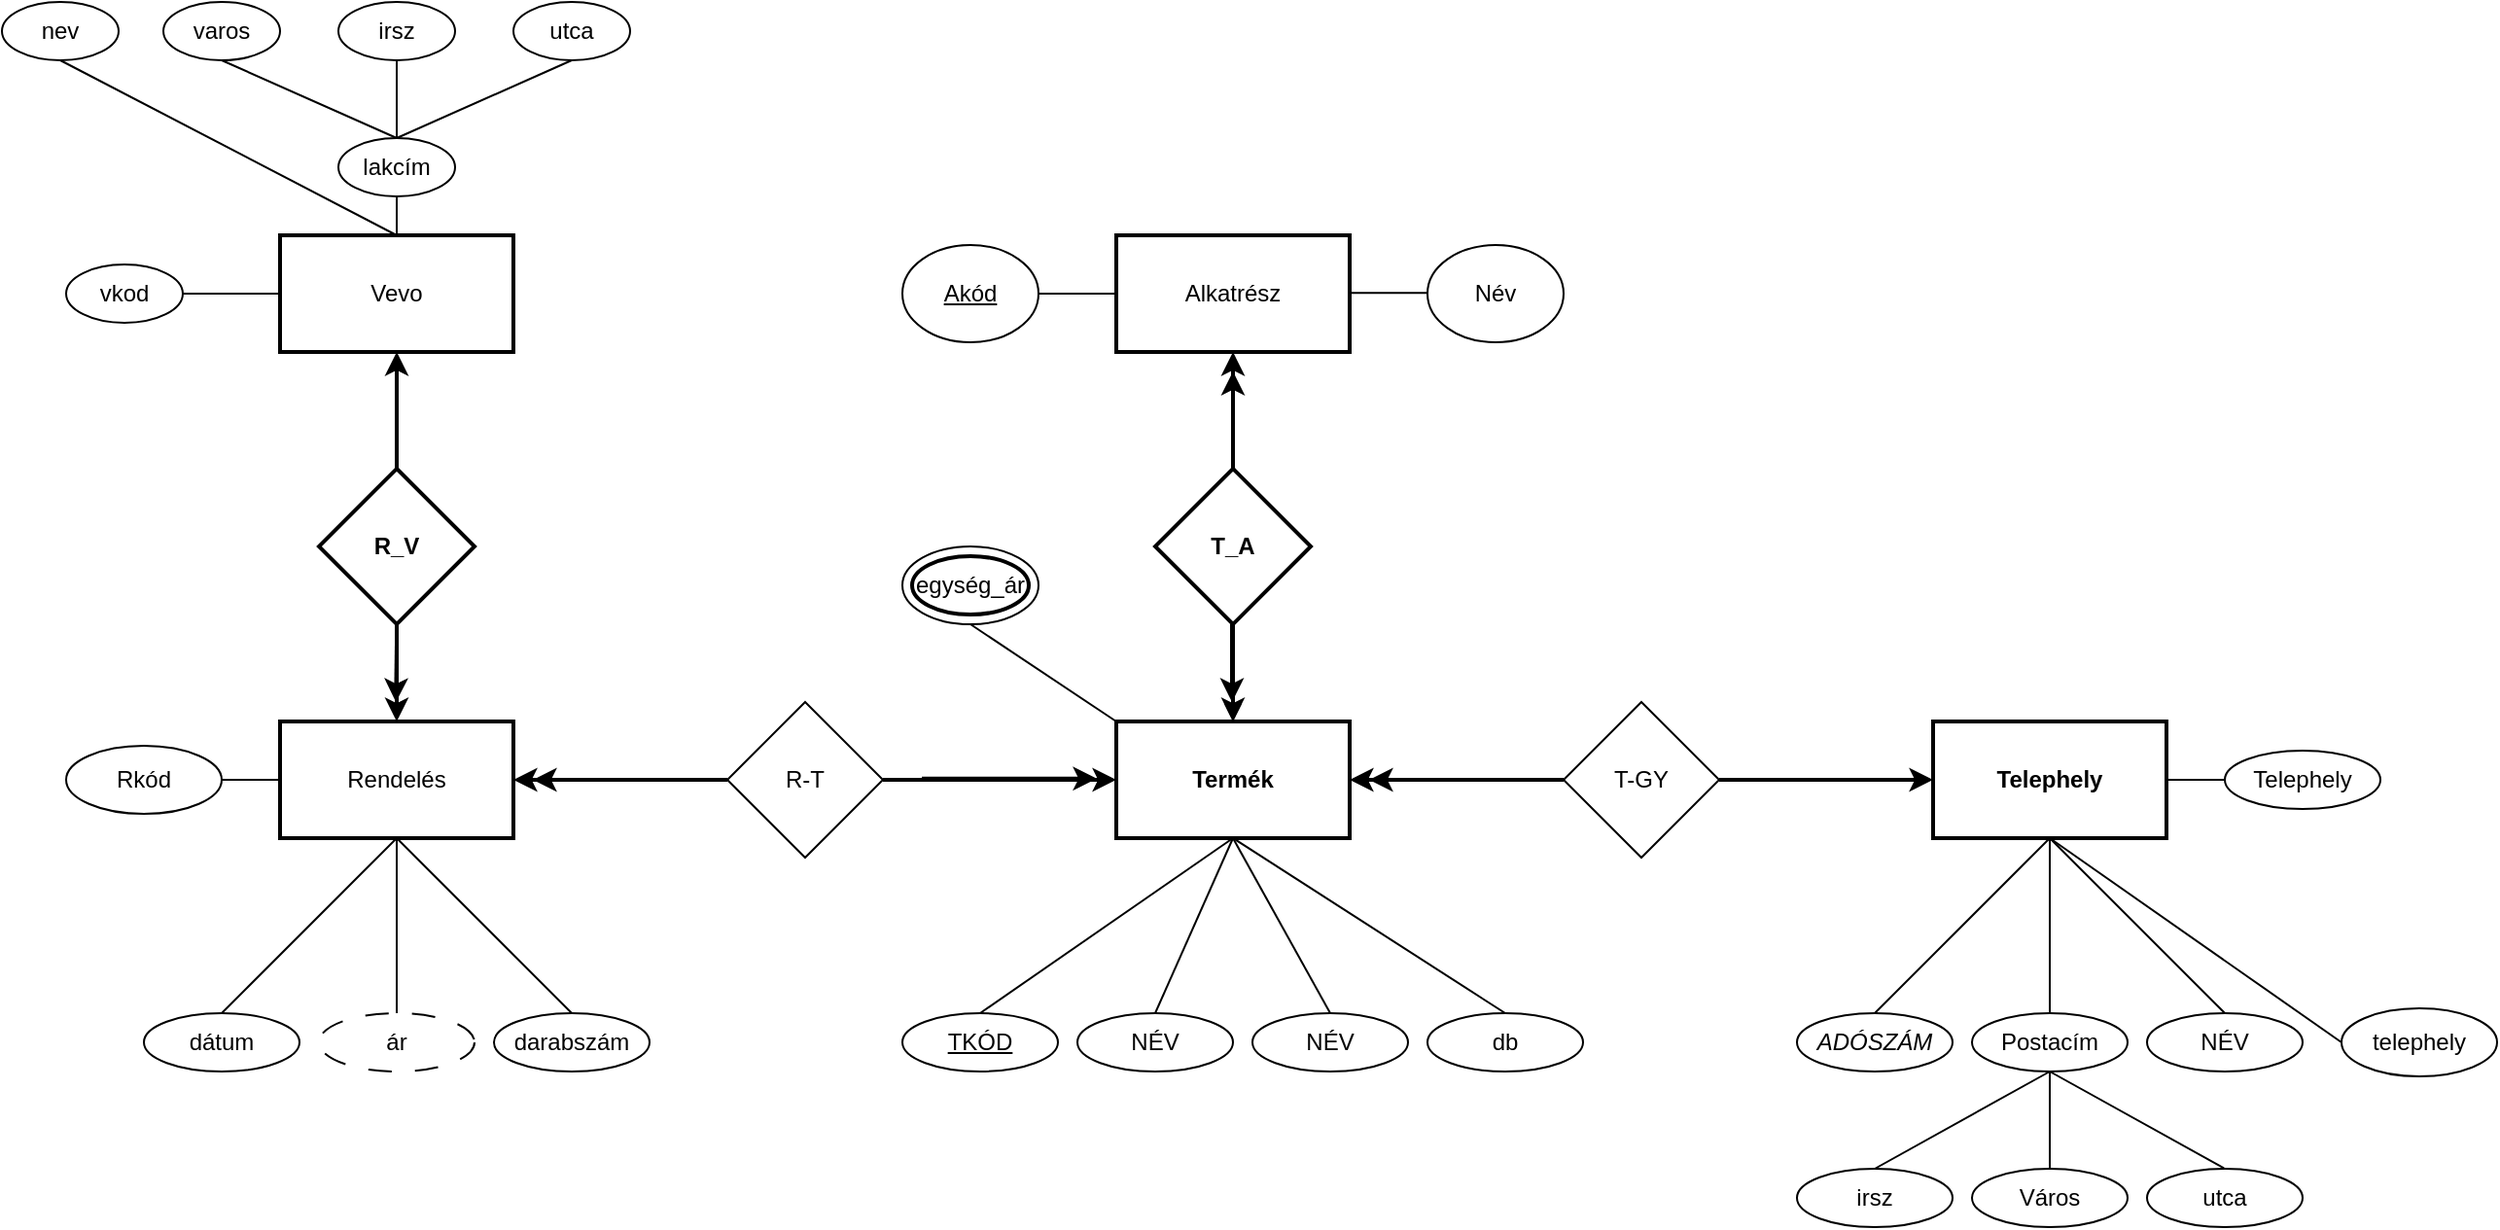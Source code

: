 <mxfile version="26.0.16">
  <diagram name="1 oldal" id="6v6tZSbkRN1Iuugm__Hn">
    <mxGraphModel dx="1761" dy="1707" grid="1" gridSize="10" guides="1" tooltips="1" connect="1" arrows="1" fold="1" page="1" pageScale="1" pageWidth="827" pageHeight="1169" math="0" shadow="0">
      <root>
        <mxCell id="0" />
        <mxCell id="1" parent="0" />
        <mxCell id="dRhvu17BhrYV3VOlv1lU-1" value="&lt;b&gt;Termék&lt;/b&gt;" style="rounded=0;whiteSpace=wrap;html=1;strokeWidth=2;" parent="1" vertex="1">
          <mxGeometry x="160" y="160" width="120" height="60" as="geometry" />
        </mxCell>
        <mxCell id="dRhvu17BhrYV3VOlv1lU-3" value="T-GY" style="rhombus;whiteSpace=wrap;html=1;" parent="1" vertex="1">
          <mxGeometry x="390" y="150" width="80" height="80" as="geometry" />
        </mxCell>
        <mxCell id="dRhvu17BhrYV3VOlv1lU-4" value="&lt;b&gt;Telephely&lt;/b&gt;" style="rounded=0;whiteSpace=wrap;html=1;strokeWidth=2;" parent="1" vertex="1">
          <mxGeometry x="580" y="160" width="120" height="60" as="geometry" />
        </mxCell>
        <mxCell id="dRhvu17BhrYV3VOlv1lU-5" value="&lt;u&gt;TKÓD&lt;/u&gt;" style="ellipse;whiteSpace=wrap;html=1;" parent="1" vertex="1">
          <mxGeometry x="50" y="310" width="80" height="30" as="geometry" />
        </mxCell>
        <mxCell id="dRhvu17BhrYV3VOlv1lU-6" value="NÉV" style="ellipse;whiteSpace=wrap;html=1;" parent="1" vertex="1">
          <mxGeometry x="230" y="310" width="80" height="30" as="geometry" />
        </mxCell>
        <mxCell id="dRhvu17BhrYV3VOlv1lU-7" value="db" style="ellipse;whiteSpace=wrap;html=1;" parent="1" vertex="1">
          <mxGeometry x="320" y="310" width="80" height="30" as="geometry" />
        </mxCell>
        <mxCell id="dRhvu17BhrYV3VOlv1lU-8" value="&lt;i&gt;ADÓSZÁM&lt;/i&gt;" style="ellipse;whiteSpace=wrap;html=1;" parent="1" vertex="1">
          <mxGeometry x="510" y="310" width="80" height="30" as="geometry" />
        </mxCell>
        <mxCell id="dRhvu17BhrYV3VOlv1lU-9" value="Postacím" style="ellipse;whiteSpace=wrap;html=1;" parent="1" vertex="1">
          <mxGeometry x="600" y="310" width="80" height="30" as="geometry" />
        </mxCell>
        <mxCell id="dRhvu17BhrYV3VOlv1lU-10" value="NÉV" style="ellipse;whiteSpace=wrap;html=1;" parent="1" vertex="1">
          <mxGeometry x="690" y="310" width="80" height="30" as="geometry" />
        </mxCell>
        <mxCell id="dRhvu17BhrYV3VOlv1lU-11" value="irsz" style="ellipse;whiteSpace=wrap;html=1;" parent="1" vertex="1">
          <mxGeometry x="510" y="390" width="80" height="30" as="geometry" />
        </mxCell>
        <mxCell id="dRhvu17BhrYV3VOlv1lU-12" value="Város" style="ellipse;whiteSpace=wrap;html=1;" parent="1" vertex="1">
          <mxGeometry x="600" y="390" width="80" height="30" as="geometry" />
        </mxCell>
        <mxCell id="dRhvu17BhrYV3VOlv1lU-13" value="utca" style="ellipse;whiteSpace=wrap;html=1;" parent="1" vertex="1">
          <mxGeometry x="690" y="390" width="80" height="30" as="geometry" />
        </mxCell>
        <mxCell id="dRhvu17BhrYV3VOlv1lU-14" value="" style="endArrow=none;html=1;rounded=0;exitX=0.5;exitY=0;exitDx=0;exitDy=0;entryX=0.5;entryY=1;entryDx=0;entryDy=0;" parent="1" source="dRhvu17BhrYV3VOlv1lU-5" target="dRhvu17BhrYV3VOlv1lU-1" edge="1">
          <mxGeometry width="50" height="50" relative="1" as="geometry">
            <mxPoint x="420" y="280" as="sourcePoint" />
            <mxPoint x="190" y="230" as="targetPoint" />
          </mxGeometry>
        </mxCell>
        <mxCell id="dRhvu17BhrYV3VOlv1lU-15" value="" style="endArrow=none;html=1;rounded=0;exitX=0.5;exitY=0;exitDx=0;exitDy=0;entryX=0.5;entryY=1;entryDx=0;entryDy=0;" parent="1" source="dRhvu17BhrYV3VOlv1lU-6" target="dRhvu17BhrYV3VOlv1lU-1" edge="1">
          <mxGeometry width="50" height="50" relative="1" as="geometry">
            <mxPoint x="420" y="280" as="sourcePoint" />
            <mxPoint x="470" y="230" as="targetPoint" />
          </mxGeometry>
        </mxCell>
        <mxCell id="dRhvu17BhrYV3VOlv1lU-16" value="" style="endArrow=none;html=1;rounded=0;exitX=0.5;exitY=0;exitDx=0;exitDy=0;entryX=0.5;entryY=1;entryDx=0;entryDy=0;" parent="1" source="dRhvu17BhrYV3VOlv1lU-7" target="dRhvu17BhrYV3VOlv1lU-1" edge="1">
          <mxGeometry width="50" height="50" relative="1" as="geometry">
            <mxPoint x="420" y="280" as="sourcePoint" />
            <mxPoint x="470" y="230" as="targetPoint" />
          </mxGeometry>
        </mxCell>
        <mxCell id="dRhvu17BhrYV3VOlv1lU-17" value="" style="endArrow=none;html=1;rounded=0;exitX=0.5;exitY=0;exitDx=0;exitDy=0;" parent="1" source="dRhvu17BhrYV3VOlv1lU-8" edge="1">
          <mxGeometry width="50" height="50" relative="1" as="geometry">
            <mxPoint x="420" y="280" as="sourcePoint" />
            <mxPoint x="640" y="220" as="targetPoint" />
          </mxGeometry>
        </mxCell>
        <mxCell id="dRhvu17BhrYV3VOlv1lU-19" value="" style="endArrow=none;html=1;rounded=0;exitX=0.5;exitY=0;exitDx=0;exitDy=0;entryX=0.5;entryY=1;entryDx=0;entryDy=0;" parent="1" source="dRhvu17BhrYV3VOlv1lU-9" target="dRhvu17BhrYV3VOlv1lU-4" edge="1">
          <mxGeometry width="50" height="50" relative="1" as="geometry">
            <mxPoint x="420" y="280" as="sourcePoint" />
            <mxPoint x="470" y="230" as="targetPoint" />
          </mxGeometry>
        </mxCell>
        <mxCell id="dRhvu17BhrYV3VOlv1lU-20" value="" style="endArrow=none;html=1;rounded=0;exitX=0.5;exitY=0;exitDx=0;exitDy=0;entryX=0.5;entryY=1;entryDx=0;entryDy=0;" parent="1" source="dRhvu17BhrYV3VOlv1lU-10" target="dRhvu17BhrYV3VOlv1lU-4" edge="1">
          <mxGeometry width="50" height="50" relative="1" as="geometry">
            <mxPoint x="420" y="280" as="sourcePoint" />
            <mxPoint x="470" y="230" as="targetPoint" />
          </mxGeometry>
        </mxCell>
        <mxCell id="dRhvu17BhrYV3VOlv1lU-22" value="" style="endArrow=classic;html=1;rounded=0;exitX=1;exitY=0.5;exitDx=0;exitDy=0;entryX=0;entryY=0.5;entryDx=0;entryDy=0;strokeWidth=2;" parent="1" source="dRhvu17BhrYV3VOlv1lU-3" target="dRhvu17BhrYV3VOlv1lU-4" edge="1">
          <mxGeometry width="50" height="50" relative="1" as="geometry">
            <mxPoint x="490" y="250" as="sourcePoint" />
            <mxPoint x="540" y="200" as="targetPoint" />
          </mxGeometry>
        </mxCell>
        <mxCell id="dRhvu17BhrYV3VOlv1lU-23" value="" style="endArrow=classic;html=1;rounded=0;entryX=1;entryY=0.5;entryDx=0;entryDy=0;exitX=0;exitY=0.5;exitDx=0;exitDy=0;strokeWidth=2;" parent="1" source="dRhvu17BhrYV3VOlv1lU-3" target="dRhvu17BhrYV3VOlv1lU-1" edge="1">
          <mxGeometry width="50" height="50" relative="1" as="geometry">
            <mxPoint x="320" y="230" as="sourcePoint" />
            <mxPoint x="370" y="180" as="targetPoint" />
          </mxGeometry>
        </mxCell>
        <mxCell id="dRhvu17BhrYV3VOlv1lU-24" value="" style="endArrow=classic;html=1;rounded=0;exitX=0;exitY=0.5;exitDx=0;exitDy=0;strokeWidth=2;" parent="1" source="dRhvu17BhrYV3VOlv1lU-3" edge="1">
          <mxGeometry width="50" height="50" relative="1" as="geometry">
            <mxPoint x="420" y="280" as="sourcePoint" />
            <mxPoint x="290" y="190" as="targetPoint" />
          </mxGeometry>
        </mxCell>
        <mxCell id="dRhvu17BhrYV3VOlv1lU-25" value="Telephely" style="ellipse;whiteSpace=wrap;html=1;" parent="1" vertex="1">
          <mxGeometry x="730" y="175" width="80" height="30" as="geometry" />
        </mxCell>
        <mxCell id="dRhvu17BhrYV3VOlv1lU-26" value="" style="endArrow=none;html=1;rounded=0;exitX=0;exitY=0.5;exitDx=0;exitDy=0;entryX=1;entryY=0.5;entryDx=0;entryDy=0;" parent="1" source="dRhvu17BhrYV3VOlv1lU-25" target="dRhvu17BhrYV3VOlv1lU-4" edge="1">
          <mxGeometry width="50" height="50" relative="1" as="geometry">
            <mxPoint x="420" y="280" as="sourcePoint" />
            <mxPoint x="470" y="230" as="targetPoint" />
          </mxGeometry>
        </mxCell>
        <mxCell id="dRhvu17BhrYV3VOlv1lU-27" value="" style="endArrow=none;html=1;rounded=0;exitX=0.5;exitY=0;exitDx=0;exitDy=0;entryX=0.5;entryY=1;entryDx=0;entryDy=0;" parent="1" source="dRhvu17BhrYV3VOlv1lU-11" target="dRhvu17BhrYV3VOlv1lU-9" edge="1">
          <mxGeometry width="50" height="50" relative="1" as="geometry">
            <mxPoint x="420" y="280" as="sourcePoint" />
            <mxPoint x="470" y="230" as="targetPoint" />
          </mxGeometry>
        </mxCell>
        <mxCell id="dRhvu17BhrYV3VOlv1lU-28" value="" style="endArrow=none;html=1;rounded=0;entryX=0.5;entryY=1;entryDx=0;entryDy=0;exitX=0.5;exitY=0;exitDx=0;exitDy=0;" parent="1" source="dRhvu17BhrYV3VOlv1lU-12" target="dRhvu17BhrYV3VOlv1lU-9" edge="1">
          <mxGeometry width="50" height="50" relative="1" as="geometry">
            <mxPoint x="630" y="400" as="sourcePoint" />
            <mxPoint x="680" y="350" as="targetPoint" />
          </mxGeometry>
        </mxCell>
        <mxCell id="dRhvu17BhrYV3VOlv1lU-29" value="" style="endArrow=none;html=1;rounded=0;entryX=0.5;entryY=1;entryDx=0;entryDy=0;exitX=0.5;exitY=0;exitDx=0;exitDy=0;" parent="1" source="dRhvu17BhrYV3VOlv1lU-13" target="dRhvu17BhrYV3VOlv1lU-9" edge="1">
          <mxGeometry width="50" height="50" relative="1" as="geometry">
            <mxPoint x="710" y="400" as="sourcePoint" />
            <mxPoint x="760" y="350" as="targetPoint" />
          </mxGeometry>
        </mxCell>
        <mxCell id="KtxNKEk7Mv9q-SLIf2oM-13" value="" style="edgeStyle=orthogonalEdgeStyle;rounded=0;orthogonalLoop=1;jettySize=auto;html=1;" parent="1" source="KtxNKEk7Mv9q-SLIf2oM-1" target="dRhvu17BhrYV3VOlv1lU-1" edge="1">
          <mxGeometry relative="1" as="geometry" />
        </mxCell>
        <mxCell id="KtxNKEk7Mv9q-SLIf2oM-1" value="&lt;b&gt;T_A&lt;/b&gt;" style="rhombus;whiteSpace=wrap;html=1;strokeWidth=2;" parent="1" vertex="1">
          <mxGeometry x="180" y="30" width="80" height="80" as="geometry" />
        </mxCell>
        <mxCell id="KtxNKEk7Mv9q-SLIf2oM-5" value="" style="endArrow=classic;html=1;rounded=0;strokeWidth=2;exitX=0.5;exitY=1;exitDx=0;exitDy=0;entryX=0.5;entryY=0;entryDx=0;entryDy=0;" parent="1" source="KtxNKEk7Mv9q-SLIf2oM-1" target="dRhvu17BhrYV3VOlv1lU-1" edge="1">
          <mxGeometry width="50" height="50" relative="1" as="geometry">
            <mxPoint x="170" y="110" as="sourcePoint" />
            <mxPoint x="220" y="150" as="targetPoint" />
          </mxGeometry>
        </mxCell>
        <mxCell id="KtxNKEk7Mv9q-SLIf2oM-9" value="" style="endArrow=classic;html=1;rounded=0;strokeWidth=2;entryX=0.5;entryY=0;entryDx=0;entryDy=0;" parent="1" edge="1">
          <mxGeometry width="50" height="50" relative="1" as="geometry">
            <mxPoint x="219.5" y="110" as="sourcePoint" />
            <mxPoint x="219.5" y="150" as="targetPoint" />
          </mxGeometry>
        </mxCell>
        <mxCell id="KtxNKEk7Mv9q-SLIf2oM-10" value="Alkatrész" style="rounded=0;whiteSpace=wrap;html=1;strokeWidth=2;" parent="1" vertex="1">
          <mxGeometry x="160" y="-90" width="120" height="60" as="geometry" />
        </mxCell>
        <mxCell id="KtxNKEk7Mv9q-SLIf2oM-11" value="&lt;u&gt;Akód&lt;/u&gt;" style="ellipse;whiteSpace=wrap;html=1;" parent="1" vertex="1">
          <mxGeometry x="50" y="-85" width="70" height="50" as="geometry" />
        </mxCell>
        <mxCell id="KtxNKEk7Mv9q-SLIf2oM-12" value="Név" style="ellipse;whiteSpace=wrap;html=1;" parent="1" vertex="1">
          <mxGeometry x="320" y="-85" width="70" height="50" as="geometry" />
        </mxCell>
        <mxCell id="KtxNKEk7Mv9q-SLIf2oM-14" value="" style="endArrow=classic;html=1;rounded=0;strokeWidth=2;entryX=0.5;entryY=1;entryDx=0;entryDy=0;exitX=0.5;exitY=0;exitDx=0;exitDy=0;" parent="1" source="KtxNKEk7Mv9q-SLIf2oM-1" target="KtxNKEk7Mv9q-SLIf2oM-10" edge="1">
          <mxGeometry width="50" height="50" relative="1" as="geometry">
            <mxPoint x="219.66" y="-20" as="sourcePoint" />
            <mxPoint x="219.66" y="20" as="targetPoint" />
          </mxGeometry>
        </mxCell>
        <mxCell id="KtxNKEk7Mv9q-SLIf2oM-15" value="" style="endArrow=classic;html=1;rounded=0;strokeWidth=2;exitX=0.5;exitY=0;exitDx=0;exitDy=0;" parent="1" source="KtxNKEk7Mv9q-SLIf2oM-1" edge="1">
          <mxGeometry width="50" height="50" relative="1" as="geometry">
            <mxPoint x="229.5" y="120" as="sourcePoint" />
            <mxPoint x="220" y="-20" as="targetPoint" />
          </mxGeometry>
        </mxCell>
        <mxCell id="KtxNKEk7Mv9q-SLIf2oM-16" value="" style="endArrow=none;html=1;rounded=0;exitX=1;exitY=0.5;exitDx=0;exitDy=0;entryX=0;entryY=0.5;entryDx=0;entryDy=0;" parent="1" source="KtxNKEk7Mv9q-SLIf2oM-11" target="KtxNKEk7Mv9q-SLIf2oM-10" edge="1">
          <mxGeometry width="50" height="50" relative="1" as="geometry">
            <mxPoint x="120" y="-50" as="sourcePoint" />
            <mxPoint x="170" y="-100" as="targetPoint" />
          </mxGeometry>
        </mxCell>
        <mxCell id="KtxNKEk7Mv9q-SLIf2oM-17" value="" style="endArrow=none;html=1;rounded=0;exitX=1;exitY=0.5;exitDx=0;exitDy=0;entryX=0;entryY=0.5;entryDx=0;entryDy=0;" parent="1" edge="1">
          <mxGeometry width="50" height="50" relative="1" as="geometry">
            <mxPoint x="280" y="-60.34" as="sourcePoint" />
            <mxPoint x="320" y="-60.34" as="targetPoint" />
          </mxGeometry>
        </mxCell>
        <mxCell id="QmnetnLqCHSHcf8WNzSf-1" value="Rendelés" style="rounded=0;whiteSpace=wrap;html=1;strokeWidth=2;" vertex="1" parent="1">
          <mxGeometry x="-270" y="160" width="120" height="60" as="geometry" />
        </mxCell>
        <mxCell id="QmnetnLqCHSHcf8WNzSf-2" value="R-T" style="rhombus;whiteSpace=wrap;html=1;" vertex="1" parent="1">
          <mxGeometry x="-40" y="150" width="80" height="80" as="geometry" />
        </mxCell>
        <mxCell id="QmnetnLqCHSHcf8WNzSf-3" value="dátum" style="ellipse;whiteSpace=wrap;html=1;" vertex="1" parent="1">
          <mxGeometry x="-340" y="310" width="80" height="30" as="geometry" />
        </mxCell>
        <mxCell id="QmnetnLqCHSHcf8WNzSf-4" value="ár" style="ellipse;whiteSpace=wrap;html=1;dashed=1;dashPattern=12 12;" vertex="1" parent="1">
          <mxGeometry x="-250" y="310" width="80" height="30" as="geometry" />
        </mxCell>
        <mxCell id="QmnetnLqCHSHcf8WNzSf-5" value="darabszám" style="ellipse;whiteSpace=wrap;html=1;" vertex="1" parent="1">
          <mxGeometry x="-160" y="310" width="80" height="30" as="geometry" />
        </mxCell>
        <mxCell id="QmnetnLqCHSHcf8WNzSf-6" value="" style="endArrow=none;html=1;rounded=0;exitX=0.5;exitY=0;exitDx=0;exitDy=0;entryX=0.5;entryY=1;entryDx=0;entryDy=0;" edge="1" parent="1" source="QmnetnLqCHSHcf8WNzSf-3" target="QmnetnLqCHSHcf8WNzSf-1">
          <mxGeometry width="50" height="50" relative="1" as="geometry">
            <mxPoint x="-10" y="280" as="sourcePoint" />
            <mxPoint x="-240" y="230" as="targetPoint" />
          </mxGeometry>
        </mxCell>
        <mxCell id="QmnetnLqCHSHcf8WNzSf-7" value="" style="endArrow=none;html=1;rounded=0;exitX=0.5;exitY=0;exitDx=0;exitDy=0;entryX=0.5;entryY=1;entryDx=0;entryDy=0;" edge="1" parent="1" source="QmnetnLqCHSHcf8WNzSf-4" target="QmnetnLqCHSHcf8WNzSf-1">
          <mxGeometry width="50" height="50" relative="1" as="geometry">
            <mxPoint x="-10" y="280" as="sourcePoint" />
            <mxPoint x="40" y="230" as="targetPoint" />
          </mxGeometry>
        </mxCell>
        <mxCell id="QmnetnLqCHSHcf8WNzSf-8" value="" style="endArrow=none;html=1;rounded=0;exitX=0.5;exitY=0;exitDx=0;exitDy=0;entryX=0.5;entryY=1;entryDx=0;entryDy=0;" edge="1" parent="1" source="QmnetnLqCHSHcf8WNzSf-5" target="QmnetnLqCHSHcf8WNzSf-1">
          <mxGeometry width="50" height="50" relative="1" as="geometry">
            <mxPoint x="-10" y="280" as="sourcePoint" />
            <mxPoint x="40" y="230" as="targetPoint" />
          </mxGeometry>
        </mxCell>
        <mxCell id="QmnetnLqCHSHcf8WNzSf-9" value="" style="endArrow=classic;html=1;rounded=0;entryX=1;entryY=0.5;entryDx=0;entryDy=0;exitX=0;exitY=0.5;exitDx=0;exitDy=0;strokeWidth=2;" edge="1" parent="1" source="QmnetnLqCHSHcf8WNzSf-2" target="QmnetnLqCHSHcf8WNzSf-1">
          <mxGeometry width="50" height="50" relative="1" as="geometry">
            <mxPoint x="-110" y="230" as="sourcePoint" />
            <mxPoint x="-60" y="180" as="targetPoint" />
          </mxGeometry>
        </mxCell>
        <mxCell id="QmnetnLqCHSHcf8WNzSf-10" value="" style="endArrow=classic;html=1;rounded=0;exitX=0;exitY=0.5;exitDx=0;exitDy=0;strokeWidth=2;" edge="1" parent="1" source="QmnetnLqCHSHcf8WNzSf-2">
          <mxGeometry width="50" height="50" relative="1" as="geometry">
            <mxPoint x="-10" y="280" as="sourcePoint" />
            <mxPoint x="-140" y="190" as="targetPoint" />
          </mxGeometry>
        </mxCell>
        <mxCell id="QmnetnLqCHSHcf8WNzSf-12" value="Rkód" style="ellipse;whiteSpace=wrap;html=1;" vertex="1" parent="1">
          <mxGeometry x="-380" y="172.5" width="80" height="35" as="geometry" />
        </mxCell>
        <mxCell id="QmnetnLqCHSHcf8WNzSf-13" value="" style="endArrow=none;html=1;rounded=0;exitX=1;exitY=0.5;exitDx=0;exitDy=0;entryX=0;entryY=0.5;entryDx=0;entryDy=0;" edge="1" parent="1" source="QmnetnLqCHSHcf8WNzSf-12" target="QmnetnLqCHSHcf8WNzSf-1">
          <mxGeometry width="50" height="50" relative="1" as="geometry">
            <mxPoint x="-290" y="190" as="sourcePoint" />
            <mxPoint x="-260" y="110" as="targetPoint" />
          </mxGeometry>
        </mxCell>
        <mxCell id="QmnetnLqCHSHcf8WNzSf-15" value="" style="endArrow=classic;html=1;rounded=0;strokeWidth=2;entryX=0;entryY=0.5;entryDx=0;entryDy=0;exitX=1;exitY=0.5;exitDx=0;exitDy=0;" edge="1" parent="1" source="QmnetnLqCHSHcf8WNzSf-2" target="dRhvu17BhrYV3VOlv1lU-1">
          <mxGeometry width="50" height="50" relative="1" as="geometry">
            <mxPoint x="60" y="180" as="sourcePoint" />
            <mxPoint x="-130" y="200" as="targetPoint" />
          </mxGeometry>
        </mxCell>
        <mxCell id="QmnetnLqCHSHcf8WNzSf-16" value="" style="endArrow=classic;html=1;rounded=0;strokeWidth=2;" edge="1" parent="1">
          <mxGeometry width="50" height="50" relative="1" as="geometry">
            <mxPoint x="60" y="189.41" as="sourcePoint" />
            <mxPoint x="150" y="189.41" as="targetPoint" />
          </mxGeometry>
        </mxCell>
        <mxCell id="QmnetnLqCHSHcf8WNzSf-17" value="NÉV" style="ellipse;whiteSpace=wrap;html=1;" vertex="1" parent="1">
          <mxGeometry x="140" y="310" width="80" height="30" as="geometry" />
        </mxCell>
        <mxCell id="QmnetnLqCHSHcf8WNzSf-18" value="" style="endArrow=none;html=1;rounded=0;exitX=0.5;exitY=0;exitDx=0;exitDy=0;" edge="1" parent="1" source="QmnetnLqCHSHcf8WNzSf-17">
          <mxGeometry width="50" height="50" relative="1" as="geometry">
            <mxPoint x="270" y="320" as="sourcePoint" />
            <mxPoint x="220" y="220" as="targetPoint" />
          </mxGeometry>
        </mxCell>
        <mxCell id="QmnetnLqCHSHcf8WNzSf-20" value="&lt;b&gt;R_V&lt;/b&gt;" style="rhombus;whiteSpace=wrap;html=1;strokeWidth=2;" vertex="1" parent="1">
          <mxGeometry x="-250" y="30" width="80" height="80" as="geometry" />
        </mxCell>
        <mxCell id="QmnetnLqCHSHcf8WNzSf-21" value="Vevo" style="rounded=0;whiteSpace=wrap;html=1;strokeWidth=2;" vertex="1" parent="1">
          <mxGeometry x="-270" y="-90" width="120" height="60" as="geometry" />
        </mxCell>
        <mxCell id="QmnetnLqCHSHcf8WNzSf-22" value="lakcím" style="ellipse;whiteSpace=wrap;html=1;" vertex="1" parent="1">
          <mxGeometry x="-240" y="-140" width="60" height="30" as="geometry" />
        </mxCell>
        <mxCell id="QmnetnLqCHSHcf8WNzSf-23" value="varos" style="ellipse;whiteSpace=wrap;html=1;" vertex="1" parent="1">
          <mxGeometry x="-330" y="-210" width="60" height="30" as="geometry" />
        </mxCell>
        <mxCell id="QmnetnLqCHSHcf8WNzSf-24" value="irsz" style="ellipse;whiteSpace=wrap;html=1;" vertex="1" parent="1">
          <mxGeometry x="-240" y="-210" width="60" height="30" as="geometry" />
        </mxCell>
        <mxCell id="QmnetnLqCHSHcf8WNzSf-25" value="utca" style="ellipse;whiteSpace=wrap;html=1;" vertex="1" parent="1">
          <mxGeometry x="-150" y="-210" width="60" height="30" as="geometry" />
        </mxCell>
        <mxCell id="QmnetnLqCHSHcf8WNzSf-26" value="nev" style="ellipse;whiteSpace=wrap;html=1;" vertex="1" parent="1">
          <mxGeometry x="-413" y="-210" width="60" height="30" as="geometry" />
        </mxCell>
        <mxCell id="QmnetnLqCHSHcf8WNzSf-27" value="vkod" style="ellipse;whiteSpace=wrap;html=1;" vertex="1" parent="1">
          <mxGeometry x="-380" y="-75" width="60" height="30" as="geometry" />
        </mxCell>
        <mxCell id="QmnetnLqCHSHcf8WNzSf-28" value="" style="ellipse;whiteSpace=wrap;html=1;" vertex="1" parent="1">
          <mxGeometry x="50" y="70" width="70" height="40" as="geometry" />
        </mxCell>
        <mxCell id="QmnetnLqCHSHcf8WNzSf-29" value="egység_ár" style="ellipse;whiteSpace=wrap;html=1;strokeWidth=2;" vertex="1" parent="1">
          <mxGeometry x="55" y="75" width="60" height="30" as="geometry" />
        </mxCell>
        <mxCell id="QmnetnLqCHSHcf8WNzSf-30" value="telephely" style="ellipse;whiteSpace=wrap;html=1;" vertex="1" parent="1">
          <mxGeometry x="790" y="307.5" width="80" height="35" as="geometry" />
        </mxCell>
        <mxCell id="QmnetnLqCHSHcf8WNzSf-31" value="" style="endArrow=none;html=1;rounded=0;entryX=0;entryY=0.5;entryDx=0;entryDy=0;exitX=0.5;exitY=1;exitDx=0;exitDy=0;" edge="1" parent="1" source="dRhvu17BhrYV3VOlv1lU-4" target="QmnetnLqCHSHcf8WNzSf-30">
          <mxGeometry width="50" height="50" relative="1" as="geometry">
            <mxPoint x="390" y="60" as="sourcePoint" />
            <mxPoint x="440" y="10" as="targetPoint" />
          </mxGeometry>
        </mxCell>
        <mxCell id="QmnetnLqCHSHcf8WNzSf-32" value="" style="endArrow=none;html=1;rounded=0;exitX=0;exitY=0;exitDx=0;exitDy=0;entryX=0.5;entryY=1;entryDx=0;entryDy=0;" edge="1" parent="1" source="dRhvu17BhrYV3VOlv1lU-1" target="QmnetnLqCHSHcf8WNzSf-28">
          <mxGeometry width="50" height="50" relative="1" as="geometry">
            <mxPoint x="390" y="60" as="sourcePoint" />
            <mxPoint x="440" y="10" as="targetPoint" />
          </mxGeometry>
        </mxCell>
        <mxCell id="QmnetnLqCHSHcf8WNzSf-33" value="" style="endArrow=none;html=1;rounded=0;exitX=0.5;exitY=0;exitDx=0;exitDy=0;entryX=0.5;entryY=1;entryDx=0;entryDy=0;" edge="1" parent="1" source="QmnetnLqCHSHcf8WNzSf-21" target="QmnetnLqCHSHcf8WNzSf-22">
          <mxGeometry width="50" height="50" relative="1" as="geometry">
            <mxPoint x="160" y="60" as="sourcePoint" />
            <mxPoint x="210" y="10" as="targetPoint" />
          </mxGeometry>
        </mxCell>
        <mxCell id="QmnetnLqCHSHcf8WNzSf-34" value="" style="endArrow=none;html=1;rounded=0;entryX=0.5;entryY=1;entryDx=0;entryDy=0;exitX=0.5;exitY=0;exitDx=0;exitDy=0;" edge="1" parent="1" source="QmnetnLqCHSHcf8WNzSf-22" target="QmnetnLqCHSHcf8WNzSf-24">
          <mxGeometry width="50" height="50" relative="1" as="geometry">
            <mxPoint x="160" y="60" as="sourcePoint" />
            <mxPoint x="210" y="10" as="targetPoint" />
          </mxGeometry>
        </mxCell>
        <mxCell id="QmnetnLqCHSHcf8WNzSf-35" value="" style="endArrow=none;html=1;rounded=0;entryX=0.5;entryY=1;entryDx=0;entryDy=0;exitX=0.5;exitY=0;exitDx=0;exitDy=0;" edge="1" parent="1" source="QmnetnLqCHSHcf8WNzSf-22" target="QmnetnLqCHSHcf8WNzSf-25">
          <mxGeometry width="50" height="50" relative="1" as="geometry">
            <mxPoint x="-200" y="-130" as="sourcePoint" />
            <mxPoint x="-200" y="-170" as="targetPoint" />
          </mxGeometry>
        </mxCell>
        <mxCell id="QmnetnLqCHSHcf8WNzSf-36" value="" style="endArrow=none;html=1;rounded=0;entryX=0.5;entryY=1;entryDx=0;entryDy=0;" edge="1" parent="1" target="QmnetnLqCHSHcf8WNzSf-23">
          <mxGeometry width="50" height="50" relative="1" as="geometry">
            <mxPoint x="-210" y="-140" as="sourcePoint" />
            <mxPoint x="-110" y="-170" as="targetPoint" />
          </mxGeometry>
        </mxCell>
        <mxCell id="QmnetnLqCHSHcf8WNzSf-37" value="" style="endArrow=none;html=1;rounded=0;exitX=0;exitY=0.5;exitDx=0;exitDy=0;entryX=1;entryY=0.5;entryDx=0;entryDy=0;" edge="1" parent="1" source="QmnetnLqCHSHcf8WNzSf-21" target="QmnetnLqCHSHcf8WNzSf-27">
          <mxGeometry width="50" height="50" relative="1" as="geometry">
            <mxPoint x="160" y="60" as="sourcePoint" />
            <mxPoint x="210" y="10" as="targetPoint" />
          </mxGeometry>
        </mxCell>
        <mxCell id="QmnetnLqCHSHcf8WNzSf-38" value="" style="endArrow=classic;html=1;rounded=0;strokeWidth=2;entryX=0.5;entryY=0;entryDx=0;entryDy=0;exitX=0.5;exitY=1;exitDx=0;exitDy=0;" edge="1" parent="1" source="QmnetnLqCHSHcf8WNzSf-20" target="QmnetnLqCHSHcf8WNzSf-1">
          <mxGeometry width="50" height="50" relative="1" as="geometry">
            <mxPoint x="229.5" y="120" as="sourcePoint" />
            <mxPoint x="229.5" y="160" as="targetPoint" />
          </mxGeometry>
        </mxCell>
        <mxCell id="QmnetnLqCHSHcf8WNzSf-39" value="" style="endArrow=classic;html=1;rounded=0;strokeWidth=2;exitX=0.5;exitY=0;exitDx=0;exitDy=0;entryX=0.5;entryY=1;entryDx=0;entryDy=0;" edge="1" parent="1" source="QmnetnLqCHSHcf8WNzSf-20" target="QmnetnLqCHSHcf8WNzSf-21">
          <mxGeometry width="50" height="50" relative="1" as="geometry">
            <mxPoint x="-150" y="150" as="sourcePoint" />
            <mxPoint x="-210" y="-20" as="targetPoint" />
            <Array as="points" />
          </mxGeometry>
        </mxCell>
        <mxCell id="QmnetnLqCHSHcf8WNzSf-41" value="" style="endArrow=classic;html=1;rounded=0;strokeWidth=2;" edge="1" parent="1">
          <mxGeometry width="50" height="50" relative="1" as="geometry">
            <mxPoint x="-210" y="120" as="sourcePoint" />
            <mxPoint x="-210.4" y="150" as="targetPoint" />
            <Array as="points" />
          </mxGeometry>
        </mxCell>
        <mxCell id="QmnetnLqCHSHcf8WNzSf-42" value="" style="endArrow=none;html=1;rounded=0;entryX=0.5;entryY=1;entryDx=0;entryDy=0;" edge="1" parent="1" target="QmnetnLqCHSHcf8WNzSf-26">
          <mxGeometry width="50" height="50" relative="1" as="geometry">
            <mxPoint x="-210" y="-90" as="sourcePoint" />
            <mxPoint x="-400" y="-140" as="targetPoint" />
          </mxGeometry>
        </mxCell>
      </root>
    </mxGraphModel>
  </diagram>
</mxfile>
